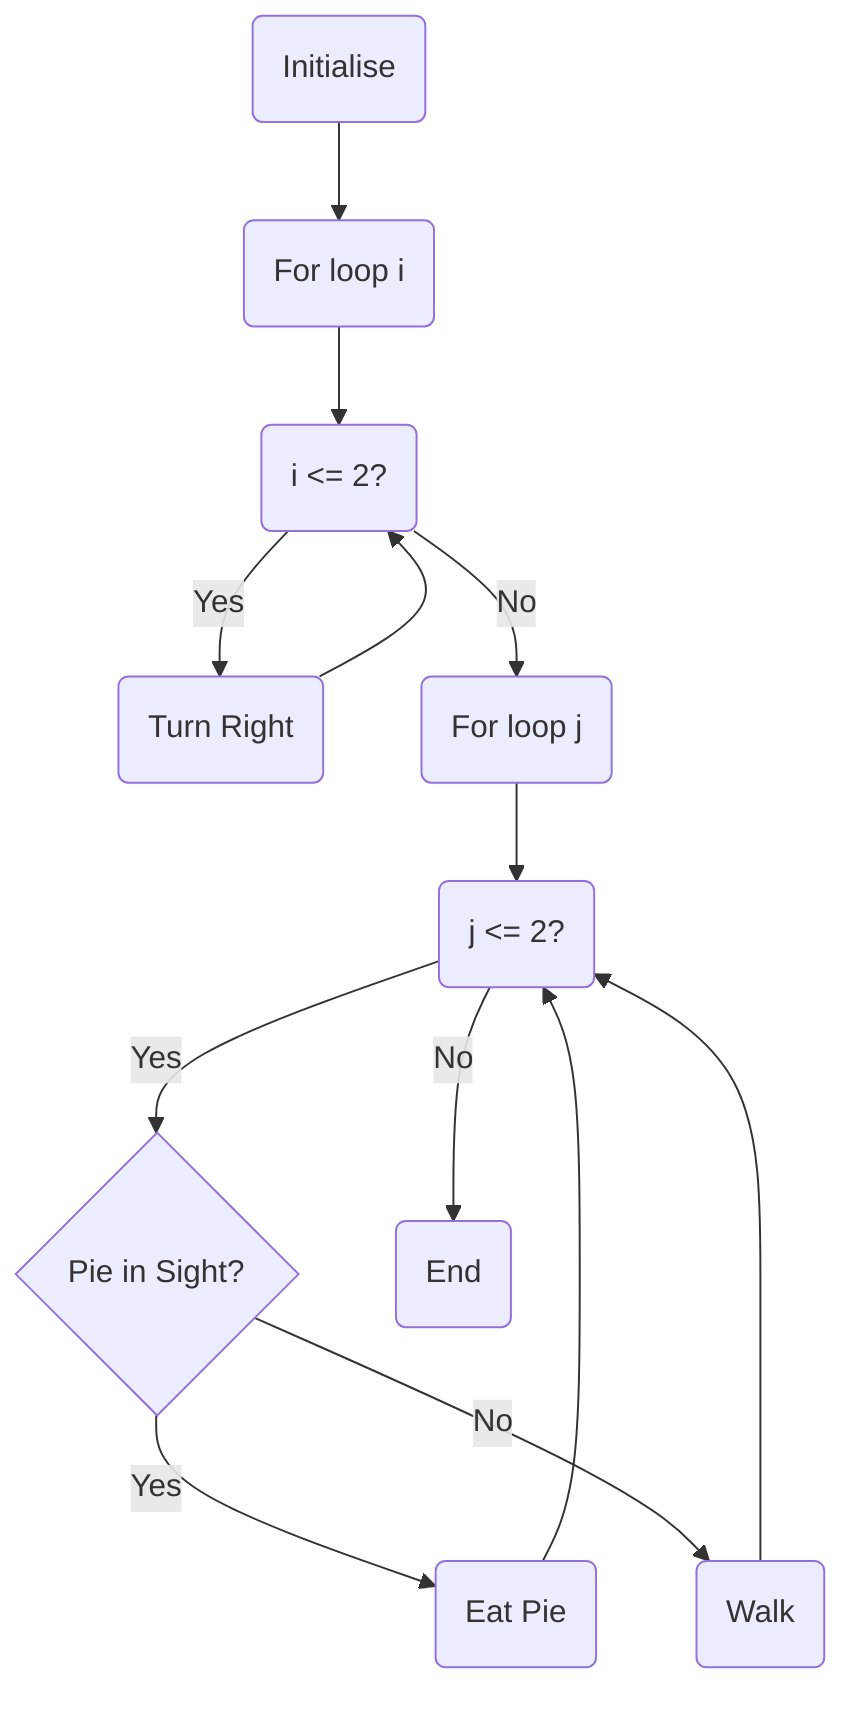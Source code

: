 graph TD;
    initialise(Initialise)
    fori(For loop i)
    condi("i <= 2?")
    turn(Turn Right)
    forj(For loop j)
    condj("j <= 2?")
    pieCheck{Pie in Sight?}
    eatPie(Eat Pie)
    walk(Walk)
    endCode(End)
    
    initialise --> fori
    fori --> condi
    condi -- Yes --> turn
    turn --> condi
    condi -- No --> forj
    forj --> condj
    condj -- Yes --> pieCheck
    pieCheck -- Yes --> eatPie
    eatPie --> condj
    pieCheck -- No --> walk
    walk --> condj
    condj -- No --> endCode